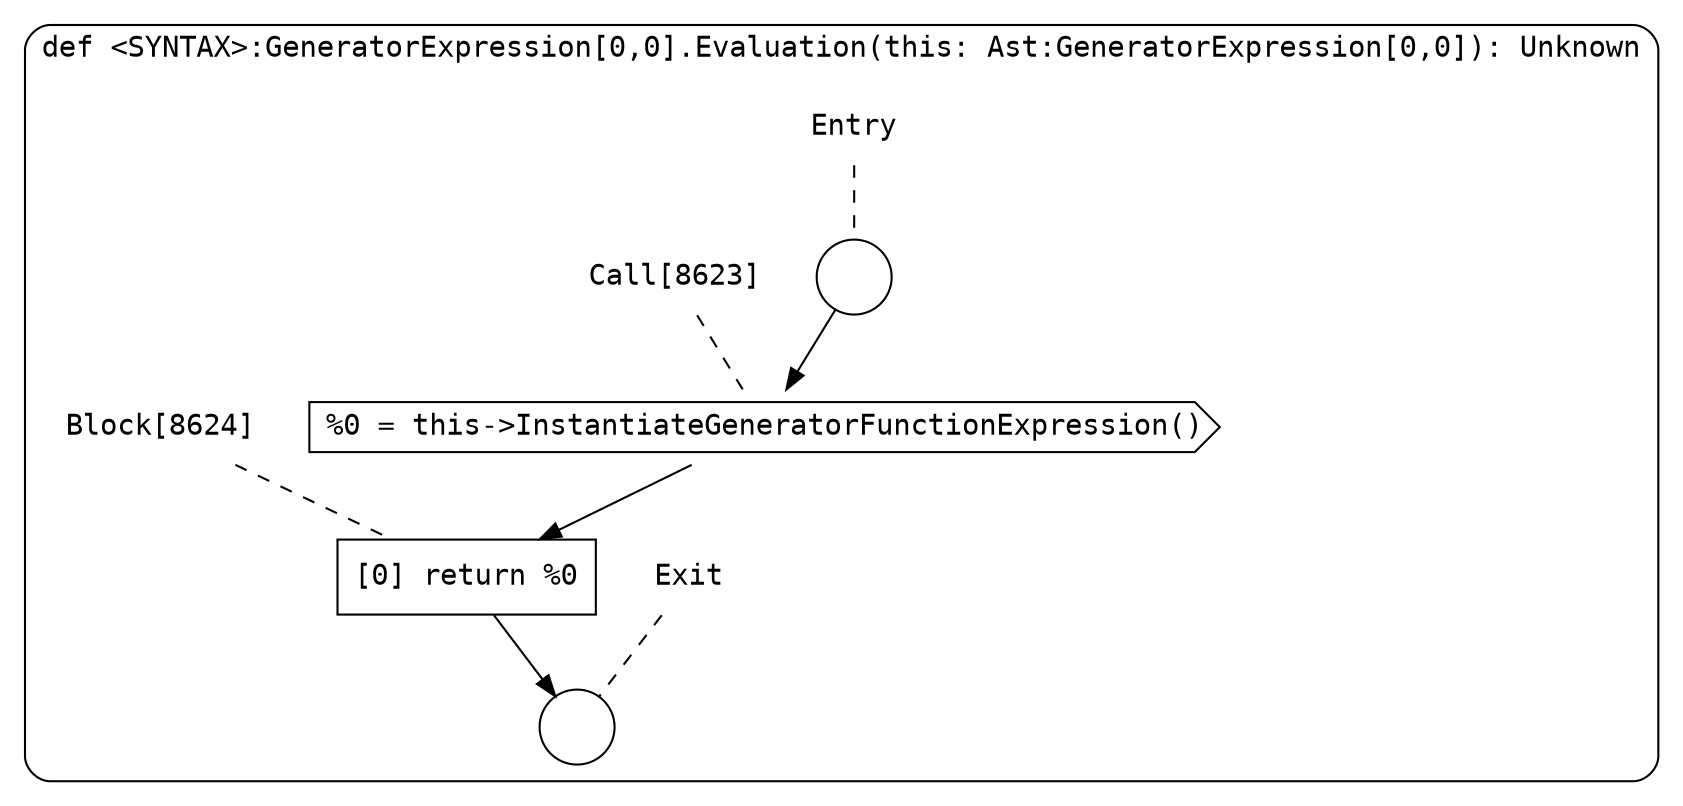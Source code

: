 digraph {
  graph [fontname = "Consolas"]
  node [fontname = "Consolas"]
  edge [fontname = "Consolas"]
  subgraph cluster1605 {
    label = "def <SYNTAX>:GeneratorExpression[0,0].Evaluation(this: Ast:GeneratorExpression[0,0]): Unknown"
    style = rounded
    cluster1605_entry_name [shape=none, label=<<font color="black">Entry</font>>]
    cluster1605_entry_name -> cluster1605_entry [arrowhead=none, color="black", style=dashed]
    cluster1605_entry [shape=circle label=" " color="black" fillcolor="white" style=filled]
    cluster1605_entry -> node8623 [color="black"]
    cluster1605_exit_name [shape=none, label=<<font color="black">Exit</font>>]
    cluster1605_exit_name -> cluster1605_exit [arrowhead=none, color="black", style=dashed]
    cluster1605_exit [shape=circle label=" " color="black" fillcolor="white" style=filled]
    node8623_name [shape=none, label=<<font color="black">Call[8623]</font>>]
    node8623_name -> node8623 [arrowhead=none, color="black", style=dashed]
    node8623 [shape=cds, label=<<font color="black">%0 = this-&gt;InstantiateGeneratorFunctionExpression()</font>> color="black" fillcolor="white", style=filled]
    node8623 -> node8624 [color="black"]
    node8624_name [shape=none, label=<<font color="black">Block[8624]</font>>]
    node8624_name -> node8624 [arrowhead=none, color="black", style=dashed]
    node8624 [shape=box, label=<<font color="black">[0] return %0<BR ALIGN="LEFT"/></font>> color="black" fillcolor="white", style=filled]
    node8624 -> cluster1605_exit [color="black"]
  }
}